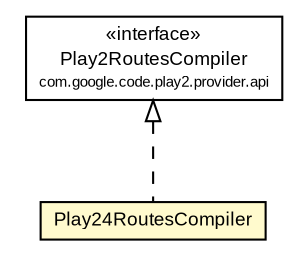 #!/usr/local/bin/dot
#
# Class diagram 
# Generated by UMLGraph version R5_6-24-gf6e263 (http://www.umlgraph.org/)
#

digraph G {
	edge [fontname="arial",fontsize=10,labelfontname="arial",labelfontsize=10];
	node [fontname="arial",fontsize=10,shape=plaintext];
	nodesep=0.25;
	ranksep=0.5;
	// com.google.code.play2.provider.play24.Play24RoutesCompiler
	c414 [label=<<table title="com.google.code.play2.provider.play24.Play24RoutesCompiler" border="0" cellborder="1" cellspacing="0" cellpadding="2" port="p" bgcolor="lemonChiffon" href="./Play24RoutesCompiler.html">
		<tr><td><table border="0" cellspacing="0" cellpadding="1">
<tr><td align="center" balign="center"> Play24RoutesCompiler </td></tr>
		</table></td></tr>
		</table>>, URL="./Play24RoutesCompiler.html", fontname="arial", fontcolor="black", fontsize=9.0];
	//com.google.code.play2.provider.play24.Play24RoutesCompiler implements com.google.code.play2.provider.api.Play2RoutesCompiler
	c432:p -> c414:p [dir=back,arrowtail=empty,style=dashed];
	// com.google.code.play2.provider.api.Play2RoutesCompiler
	c432 [label=<<table title="com.google.code.play2.provider.api.Play2RoutesCompiler" border="0" cellborder="1" cellspacing="0" cellpadding="2" port="p">
		<tr><td><table border="0" cellspacing="0" cellpadding="1">
<tr><td align="center" balign="center"> &#171;interface&#187; </td></tr>
<tr><td align="center" balign="center"> Play2RoutesCompiler </td></tr>
<tr><td align="center" balign="center"><font point-size="7.0"> com.google.code.play2.provider.api </font></td></tr>
		</table></td></tr>
		</table>>, URL="null", fontname="arial", fontcolor="black", fontsize=9.0];
}

